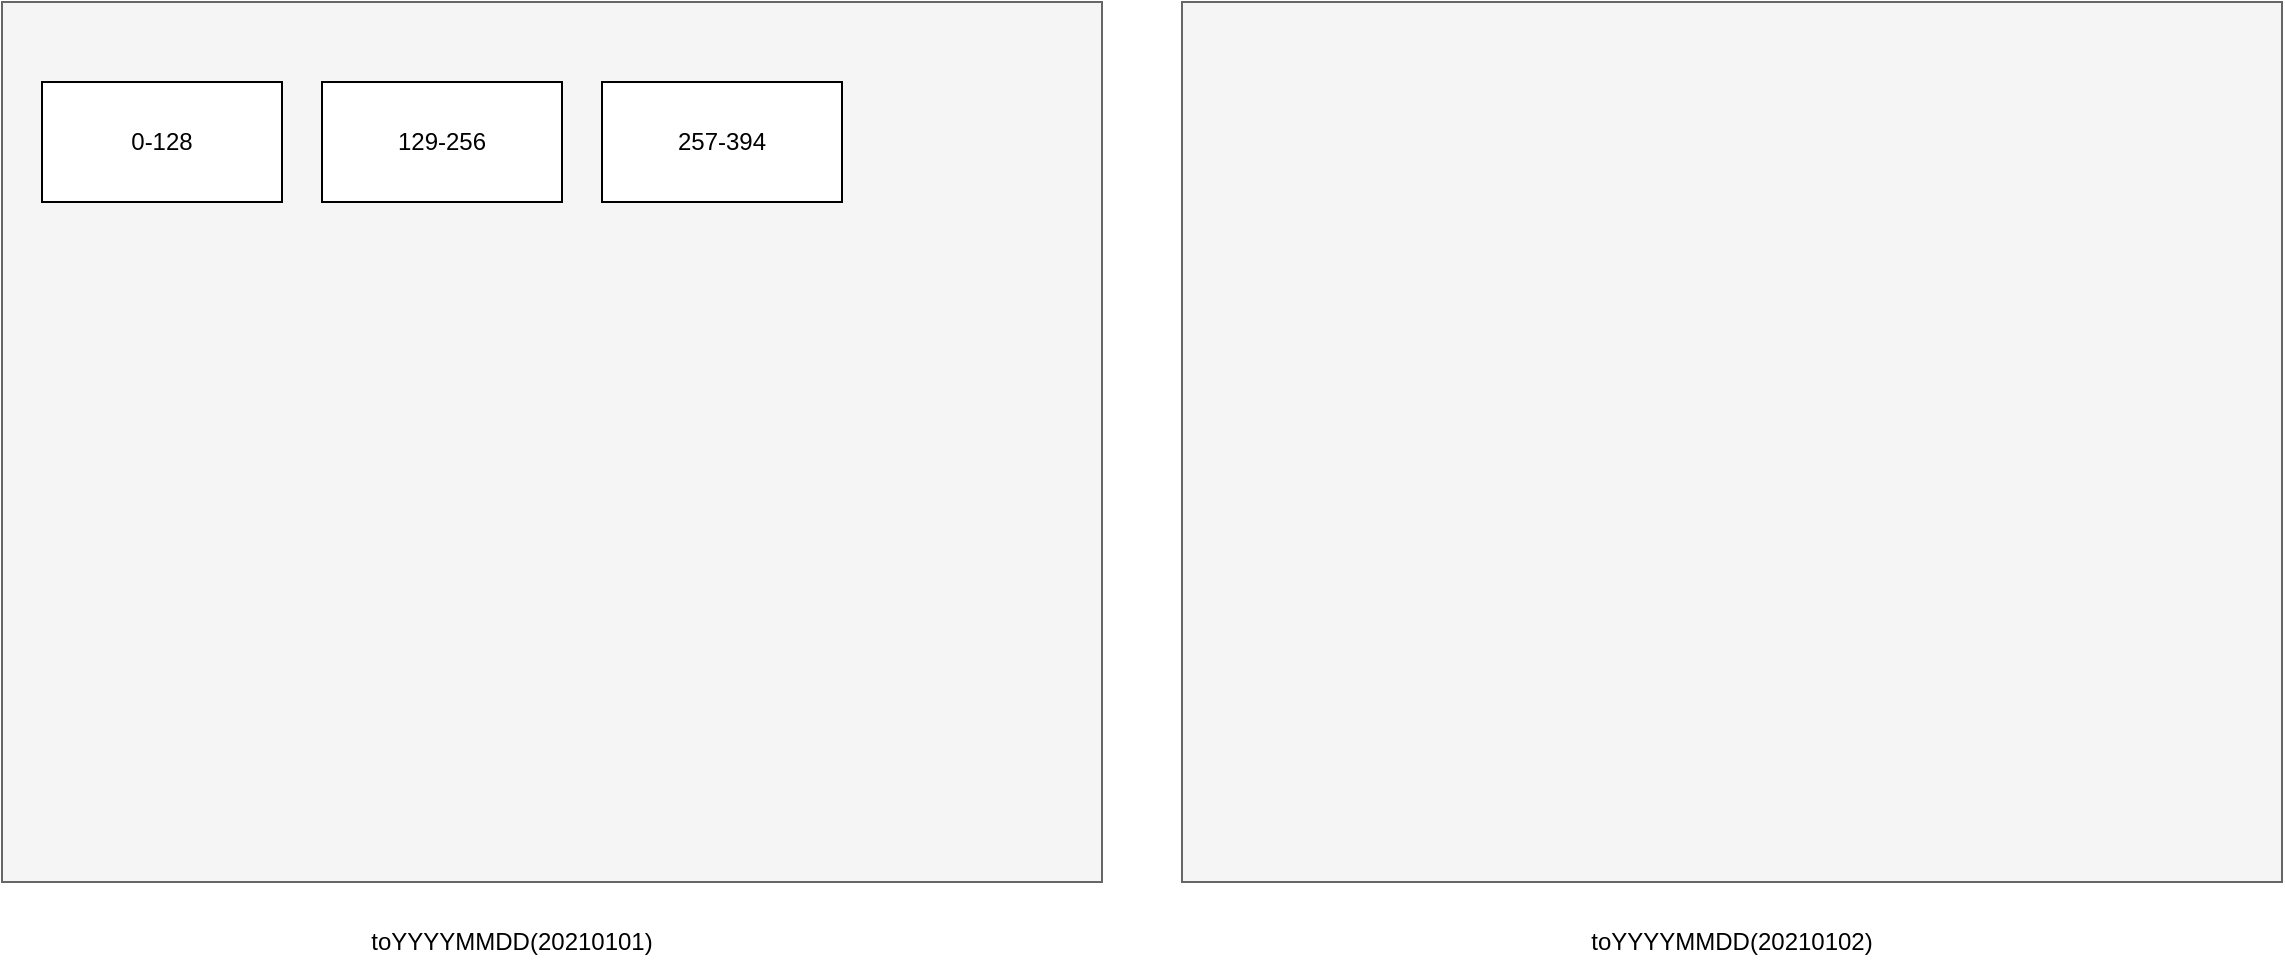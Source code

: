 <mxfile version="14.4.3" type="github">
  <diagram id="jlLkAD-cMyA8wA-HAwey" name="第 1 页">
    <mxGraphModel dx="2062" dy="1132" grid="1" gridSize="10" guides="1" tooltips="1" connect="1" arrows="1" fold="1" page="1" pageScale="1" pageWidth="2339" pageHeight="3300" math="0" shadow="0">
      <root>
        <mxCell id="0" />
        <mxCell id="1" parent="0" />
        <mxCell id="EOj2BOAW-Lx1fA6XS-lP-1" value="" style="rounded=0;whiteSpace=wrap;html=1;fillColor=#f5f5f5;strokeColor=#666666;fontColor=#333333;" vertex="1" parent="1">
          <mxGeometry x="390" y="400" width="550" height="440" as="geometry" />
        </mxCell>
        <mxCell id="EOj2BOAW-Lx1fA6XS-lP-2" value="toYYYYMMDD(20210101)" style="text;html=1;strokeColor=none;fillColor=none;align=center;verticalAlign=middle;whiteSpace=wrap;rounded=0;" vertex="1" parent="1">
          <mxGeometry x="560" y="860" width="170" height="20" as="geometry" />
        </mxCell>
        <mxCell id="EOj2BOAW-Lx1fA6XS-lP-3" value="" style="rounded=0;whiteSpace=wrap;html=1;fillColor=#f5f5f5;strokeColor=#666666;fontColor=#333333;" vertex="1" parent="1">
          <mxGeometry x="980" y="400" width="550" height="440" as="geometry" />
        </mxCell>
        <mxCell id="EOj2BOAW-Lx1fA6XS-lP-4" value="toYYYYMMDD(20210102)" style="text;html=1;strokeColor=none;fillColor=none;align=center;verticalAlign=middle;whiteSpace=wrap;rounded=0;" vertex="1" parent="1">
          <mxGeometry x="1170" y="860" width="170" height="20" as="geometry" />
        </mxCell>
        <mxCell id="EOj2BOAW-Lx1fA6XS-lP-6" value="0-128" style="rounded=0;whiteSpace=wrap;html=1;" vertex="1" parent="1">
          <mxGeometry x="410" y="440" width="120" height="60" as="geometry" />
        </mxCell>
        <mxCell id="EOj2BOAW-Lx1fA6XS-lP-7" value="129-256" style="rounded=0;whiteSpace=wrap;html=1;" vertex="1" parent="1">
          <mxGeometry x="550" y="440" width="120" height="60" as="geometry" />
        </mxCell>
        <mxCell id="EOj2BOAW-Lx1fA6XS-lP-8" value="257-394" style="rounded=0;whiteSpace=wrap;html=1;" vertex="1" parent="1">
          <mxGeometry x="690" y="440" width="120" height="60" as="geometry" />
        </mxCell>
      </root>
    </mxGraphModel>
  </diagram>
</mxfile>
